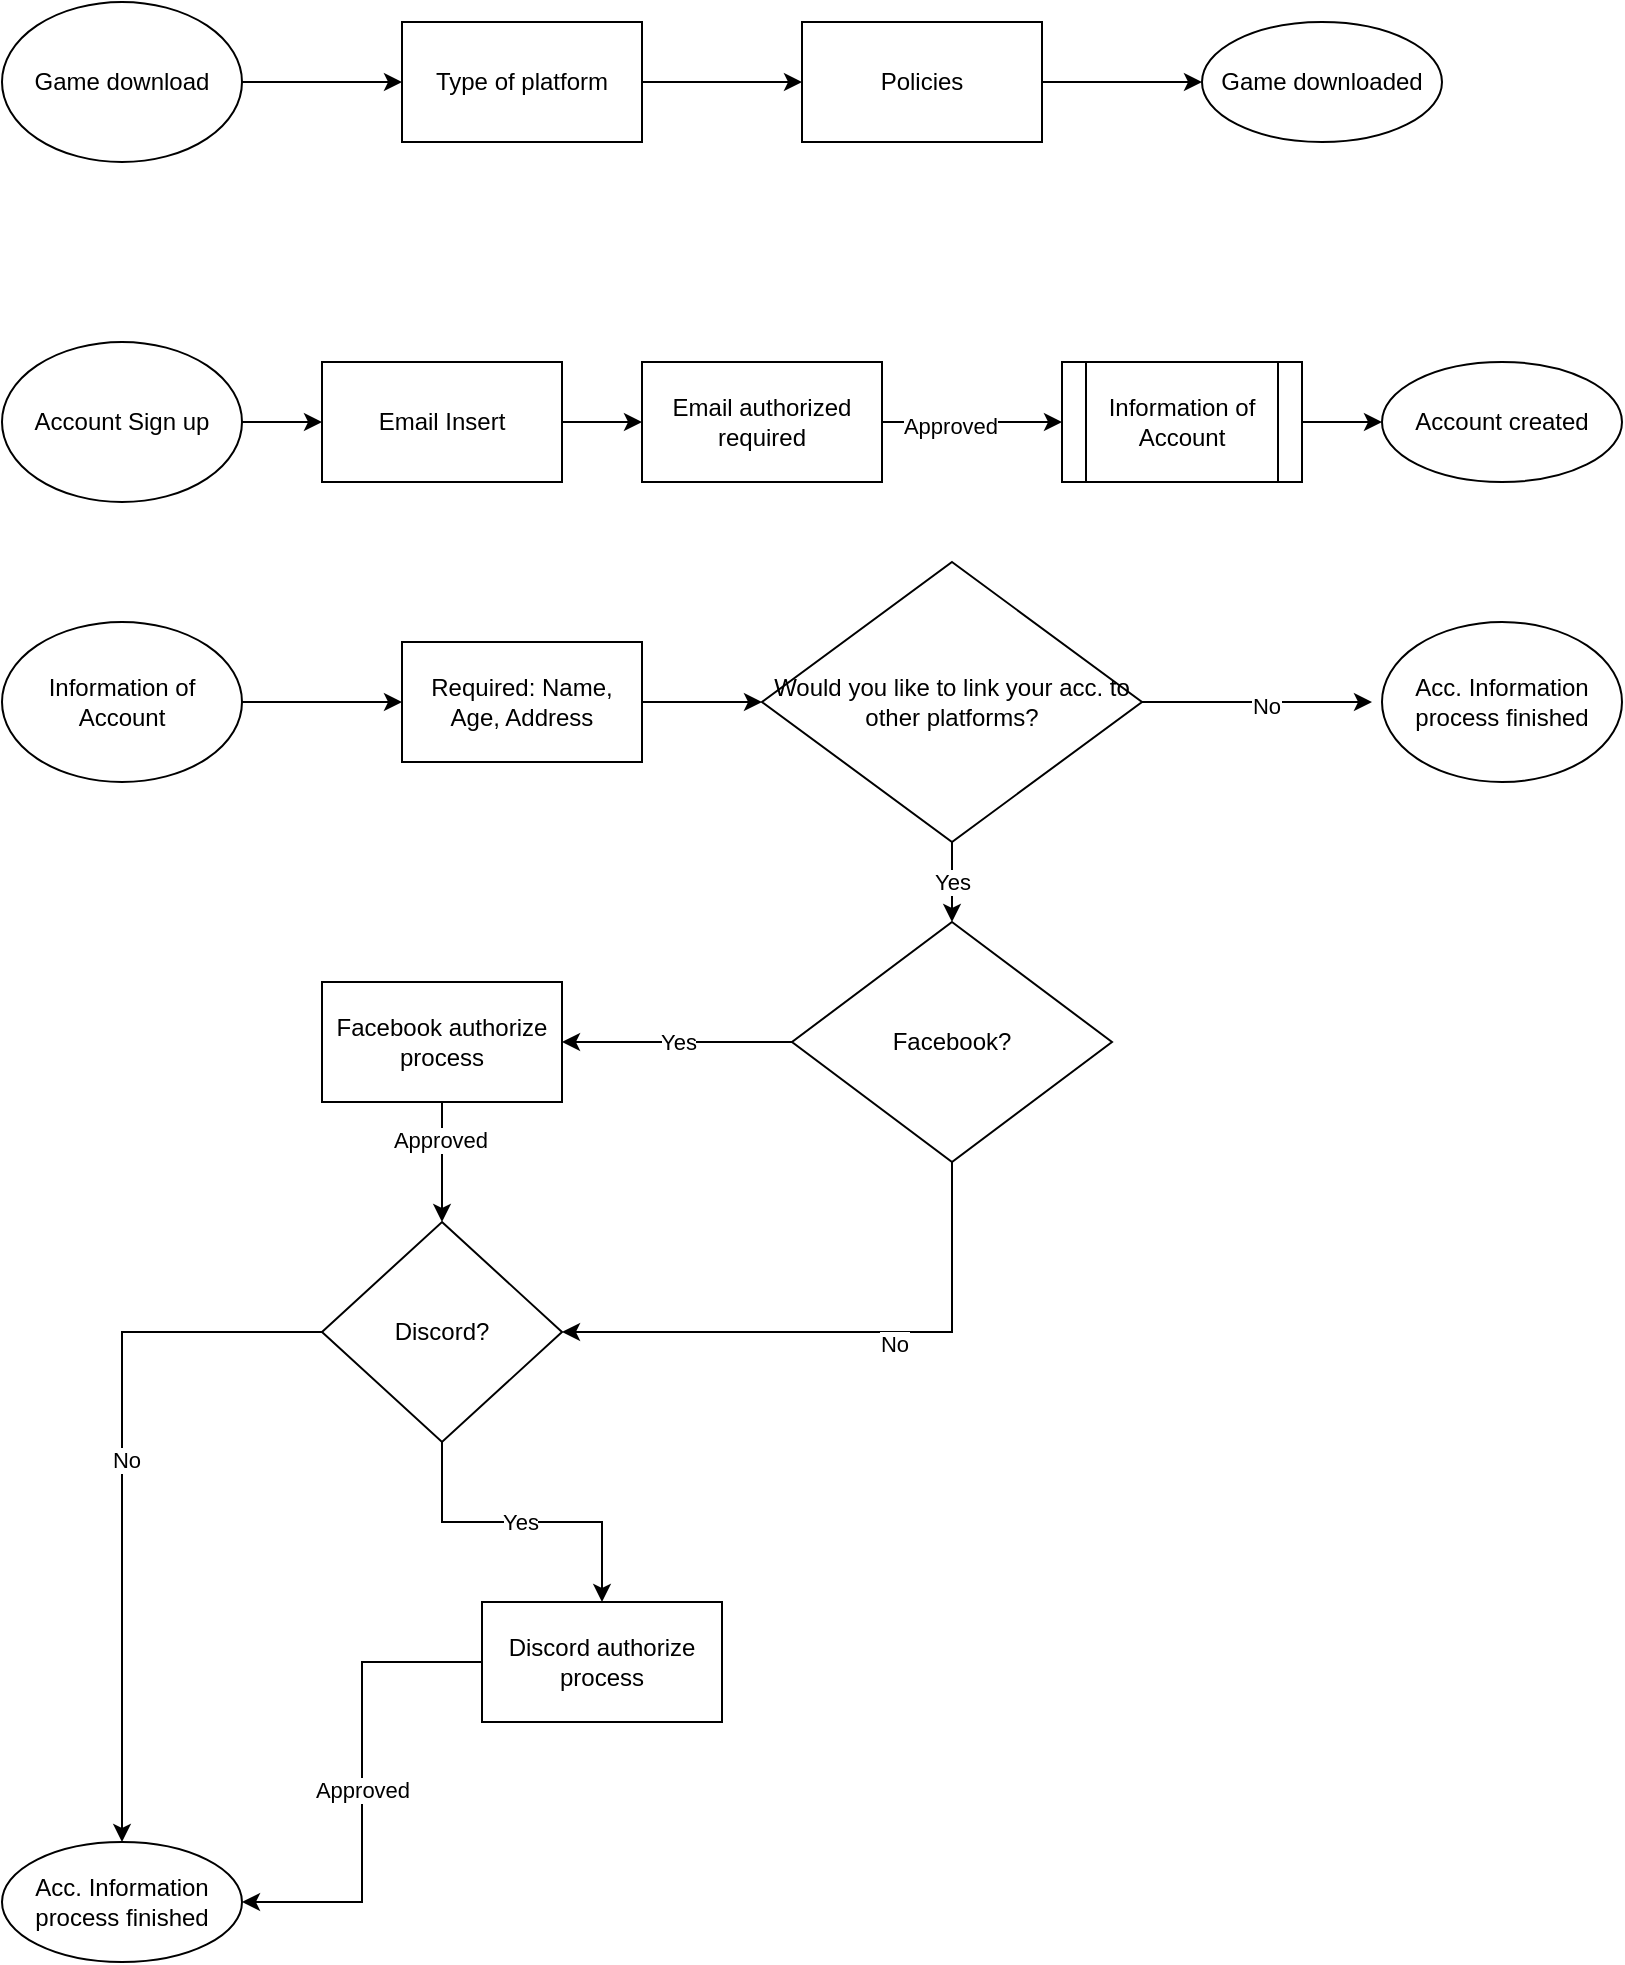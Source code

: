 <mxfile version="16.1.0" type="github">
  <diagram id="vez03-mE5HUtkDIlK7xA" name="Page-1">
    <mxGraphModel dx="777" dy="561" grid="1" gridSize="10" guides="1" tooltips="1" connect="1" arrows="1" fold="1" page="1" pageScale="1" pageWidth="850" pageHeight="1100" math="0" shadow="0">
      <root>
        <mxCell id="0" />
        <mxCell id="1" parent="0" />
        <mxCell id="t-SdccuFHKq_KUxfnKXr-3" value="" style="edgeStyle=orthogonalEdgeStyle;rounded=0;orthogonalLoop=1;jettySize=auto;html=1;" edge="1" parent="1" source="t-SdccuFHKq_KUxfnKXr-1" target="t-SdccuFHKq_KUxfnKXr-2">
          <mxGeometry relative="1" as="geometry" />
        </mxCell>
        <mxCell id="t-SdccuFHKq_KUxfnKXr-1" value="Game download" style="ellipse;whiteSpace=wrap;html=1;" vertex="1" parent="1">
          <mxGeometry x="30" y="110" width="120" height="80" as="geometry" />
        </mxCell>
        <mxCell id="t-SdccuFHKq_KUxfnKXr-7" value="" style="edgeStyle=orthogonalEdgeStyle;rounded=0;orthogonalLoop=1;jettySize=auto;html=1;" edge="1" parent="1" source="t-SdccuFHKq_KUxfnKXr-2" target="t-SdccuFHKq_KUxfnKXr-6">
          <mxGeometry relative="1" as="geometry" />
        </mxCell>
        <mxCell id="t-SdccuFHKq_KUxfnKXr-2" value="Type of platform" style="whiteSpace=wrap;html=1;" vertex="1" parent="1">
          <mxGeometry x="230" y="120" width="120" height="60" as="geometry" />
        </mxCell>
        <mxCell id="t-SdccuFHKq_KUxfnKXr-9" value="" style="edgeStyle=orthogonalEdgeStyle;rounded=0;orthogonalLoop=1;jettySize=auto;html=1;" edge="1" parent="1" source="t-SdccuFHKq_KUxfnKXr-6" target="t-SdccuFHKq_KUxfnKXr-8">
          <mxGeometry relative="1" as="geometry" />
        </mxCell>
        <mxCell id="t-SdccuFHKq_KUxfnKXr-6" value="Policies" style="whiteSpace=wrap;html=1;" vertex="1" parent="1">
          <mxGeometry x="430" y="120" width="120" height="60" as="geometry" />
        </mxCell>
        <mxCell id="t-SdccuFHKq_KUxfnKXr-8" value="Game downloaded" style="ellipse;whiteSpace=wrap;html=1;" vertex="1" parent="1">
          <mxGeometry x="630" y="120" width="120" height="60" as="geometry" />
        </mxCell>
        <mxCell id="t-SdccuFHKq_KUxfnKXr-64" value="" style="edgeStyle=orthogonalEdgeStyle;rounded=0;orthogonalLoop=1;jettySize=auto;html=1;" edge="1" parent="1" source="t-SdccuFHKq_KUxfnKXr-10" target="t-SdccuFHKq_KUxfnKXr-21">
          <mxGeometry relative="1" as="geometry" />
        </mxCell>
        <mxCell id="t-SdccuFHKq_KUxfnKXr-10" value="Account Sign up" style="ellipse;whiteSpace=wrap;html=1;" vertex="1" parent="1">
          <mxGeometry x="30" y="280" width="120" height="80" as="geometry" />
        </mxCell>
        <mxCell id="t-SdccuFHKq_KUxfnKXr-66" value="" style="edgeStyle=orthogonalEdgeStyle;rounded=0;orthogonalLoop=1;jettySize=auto;html=1;" edge="1" parent="1" source="t-SdccuFHKq_KUxfnKXr-21" target="t-SdccuFHKq_KUxfnKXr-65">
          <mxGeometry relative="1" as="geometry" />
        </mxCell>
        <mxCell id="t-SdccuFHKq_KUxfnKXr-21" value="Email Insert" style="whiteSpace=wrap;html=1;" vertex="1" parent="1">
          <mxGeometry x="190" y="290" width="120" height="60" as="geometry" />
        </mxCell>
        <mxCell id="t-SdccuFHKq_KUxfnKXr-25" value="Account created" style="ellipse;whiteSpace=wrap;html=1;" vertex="1" parent="1">
          <mxGeometry x="720" y="290" width="120" height="60" as="geometry" />
        </mxCell>
        <mxCell id="t-SdccuFHKq_KUxfnKXr-67" value="" style="edgeStyle=orthogonalEdgeStyle;rounded=0;orthogonalLoop=1;jettySize=auto;html=1;" edge="1" parent="1" source="t-SdccuFHKq_KUxfnKXr-27" target="t-SdccuFHKq_KUxfnKXr-25">
          <mxGeometry relative="1" as="geometry" />
        </mxCell>
        <mxCell id="t-SdccuFHKq_KUxfnKXr-27" value="Information of Account" style="shape=process;whiteSpace=wrap;html=1;backgroundOutline=1;" vertex="1" parent="1">
          <mxGeometry x="560" y="290" width="120" height="60" as="geometry" />
        </mxCell>
        <mxCell id="t-SdccuFHKq_KUxfnKXr-30" value="" style="edgeStyle=orthogonalEdgeStyle;rounded=0;orthogonalLoop=1;jettySize=auto;html=1;" edge="1" parent="1" source="t-SdccuFHKq_KUxfnKXr-28" target="t-SdccuFHKq_KUxfnKXr-29">
          <mxGeometry relative="1" as="geometry" />
        </mxCell>
        <mxCell id="t-SdccuFHKq_KUxfnKXr-28" value="Information of Account" style="ellipse;whiteSpace=wrap;html=1;" vertex="1" parent="1">
          <mxGeometry x="30" y="420" width="120" height="80" as="geometry" />
        </mxCell>
        <mxCell id="t-SdccuFHKq_KUxfnKXr-34" value="" style="edgeStyle=orthogonalEdgeStyle;rounded=0;orthogonalLoop=1;jettySize=auto;html=1;" edge="1" parent="1" source="t-SdccuFHKq_KUxfnKXr-29" target="t-SdccuFHKq_KUxfnKXr-33">
          <mxGeometry relative="1" as="geometry" />
        </mxCell>
        <mxCell id="t-SdccuFHKq_KUxfnKXr-29" value="Required: Name, Age, Address" style="whiteSpace=wrap;html=1;" vertex="1" parent="1">
          <mxGeometry x="230" y="430" width="120" height="60" as="geometry" />
        </mxCell>
        <mxCell id="t-SdccuFHKq_KUxfnKXr-38" value="" style="edgeStyle=orthogonalEdgeStyle;rounded=0;orthogonalLoop=1;jettySize=auto;html=1;" edge="1" parent="1" source="t-SdccuFHKq_KUxfnKXr-33" target="t-SdccuFHKq_KUxfnKXr-37">
          <mxGeometry relative="1" as="geometry" />
        </mxCell>
        <mxCell id="t-SdccuFHKq_KUxfnKXr-41" value="Yes&lt;br&gt;" style="edgeLabel;html=1;align=center;verticalAlign=middle;resizable=0;points=[];" vertex="1" connectable="0" parent="t-SdccuFHKq_KUxfnKXr-38">
          <mxGeometry x="0.36" relative="1" as="geometry">
            <mxPoint y="-7" as="offset" />
          </mxGeometry>
        </mxCell>
        <mxCell id="t-SdccuFHKq_KUxfnKXr-43" value="" style="edgeStyle=orthogonalEdgeStyle;rounded=0;orthogonalLoop=1;jettySize=auto;html=1;" edge="1" parent="1" source="t-SdccuFHKq_KUxfnKXr-33">
          <mxGeometry relative="1" as="geometry">
            <mxPoint x="715" y="460" as="targetPoint" />
          </mxGeometry>
        </mxCell>
        <mxCell id="t-SdccuFHKq_KUxfnKXr-44" value="No" style="edgeLabel;html=1;align=center;verticalAlign=middle;resizable=0;points=[];" vertex="1" connectable="0" parent="t-SdccuFHKq_KUxfnKXr-43">
          <mxGeometry x="0.078" y="-1" relative="1" as="geometry">
            <mxPoint as="offset" />
          </mxGeometry>
        </mxCell>
        <mxCell id="t-SdccuFHKq_KUxfnKXr-33" value="Would you like to link your acc. to other platforms?" style="rhombus;whiteSpace=wrap;html=1;" vertex="1" parent="1">
          <mxGeometry x="410" y="390" width="190" height="140" as="geometry" />
        </mxCell>
        <mxCell id="t-SdccuFHKq_KUxfnKXr-40" value="Yes" style="edgeStyle=orthogonalEdgeStyle;rounded=0;orthogonalLoop=1;jettySize=auto;html=1;" edge="1" parent="1" source="t-SdccuFHKq_KUxfnKXr-37" target="t-SdccuFHKq_KUxfnKXr-39">
          <mxGeometry relative="1" as="geometry" />
        </mxCell>
        <mxCell id="t-SdccuFHKq_KUxfnKXr-47" value="" style="edgeStyle=orthogonalEdgeStyle;rounded=0;orthogonalLoop=1;jettySize=auto;html=1;exitX=0.5;exitY=1;exitDx=0;exitDy=0;entryX=1;entryY=0.5;entryDx=0;entryDy=0;" edge="1" parent="1" source="t-SdccuFHKq_KUxfnKXr-37" target="t-SdccuFHKq_KUxfnKXr-49">
          <mxGeometry relative="1" as="geometry">
            <mxPoint x="710" y="630" as="targetPoint" />
          </mxGeometry>
        </mxCell>
        <mxCell id="t-SdccuFHKq_KUxfnKXr-48" value="No" style="edgeLabel;html=1;align=center;verticalAlign=middle;resizable=0;points=[];" vertex="1" connectable="0" parent="t-SdccuFHKq_KUxfnKXr-47">
          <mxGeometry x="-0.183" y="3" relative="1" as="geometry">
            <mxPoint y="3" as="offset" />
          </mxGeometry>
        </mxCell>
        <mxCell id="t-SdccuFHKq_KUxfnKXr-37" value="Facebook?" style="rhombus;whiteSpace=wrap;html=1;" vertex="1" parent="1">
          <mxGeometry x="425" y="570" width="160" height="120" as="geometry" />
        </mxCell>
        <mxCell id="t-SdccuFHKq_KUxfnKXr-50" value="" style="edgeStyle=orthogonalEdgeStyle;rounded=0;orthogonalLoop=1;jettySize=auto;html=1;" edge="1" parent="1" source="t-SdccuFHKq_KUxfnKXr-39" target="t-SdccuFHKq_KUxfnKXr-49">
          <mxGeometry relative="1" as="geometry" />
        </mxCell>
        <mxCell id="t-SdccuFHKq_KUxfnKXr-71" value="Approved" style="edgeLabel;html=1;align=center;verticalAlign=middle;resizable=0;points=[];" vertex="1" connectable="0" parent="t-SdccuFHKq_KUxfnKXr-50">
          <mxGeometry x="-0.367" y="-1" relative="1" as="geometry">
            <mxPoint as="offset" />
          </mxGeometry>
        </mxCell>
        <mxCell id="t-SdccuFHKq_KUxfnKXr-39" value="Facebook authorize process" style="whiteSpace=wrap;html=1;" vertex="1" parent="1">
          <mxGeometry x="190" y="600" width="120" height="60" as="geometry" />
        </mxCell>
        <mxCell id="t-SdccuFHKq_KUxfnKXr-45" value="Acc. Information process finished" style="ellipse;whiteSpace=wrap;html=1;" vertex="1" parent="1">
          <mxGeometry x="720" y="420" width="120" height="80" as="geometry" />
        </mxCell>
        <mxCell id="t-SdccuFHKq_KUxfnKXr-52" value="" style="edgeStyle=orthogonalEdgeStyle;rounded=0;orthogonalLoop=1;jettySize=auto;html=1;exitX=0.5;exitY=1;exitDx=0;exitDy=0;" edge="1" parent="1" source="t-SdccuFHKq_KUxfnKXr-49" target="t-SdccuFHKq_KUxfnKXr-51">
          <mxGeometry relative="1" as="geometry" />
        </mxCell>
        <mxCell id="t-SdccuFHKq_KUxfnKXr-53" value="Yes" style="edgeLabel;html=1;align=center;verticalAlign=middle;resizable=0;points=[];" vertex="1" connectable="0" parent="t-SdccuFHKq_KUxfnKXr-52">
          <mxGeometry x="-0.025" y="-4" relative="1" as="geometry">
            <mxPoint x="1" y="-4" as="offset" />
          </mxGeometry>
        </mxCell>
        <mxCell id="t-SdccuFHKq_KUxfnKXr-57" style="edgeStyle=orthogonalEdgeStyle;rounded=0;orthogonalLoop=1;jettySize=auto;html=1;exitX=0;exitY=0.5;exitDx=0;exitDy=0;entryX=0.5;entryY=0;entryDx=0;entryDy=0;" edge="1" parent="1" source="t-SdccuFHKq_KUxfnKXr-49" target="t-SdccuFHKq_KUxfnKXr-55">
          <mxGeometry relative="1" as="geometry">
            <Array as="points">
              <mxPoint x="90" y="775" />
            </Array>
          </mxGeometry>
        </mxCell>
        <mxCell id="t-SdccuFHKq_KUxfnKXr-58" value="No" style="edgeLabel;html=1;align=center;verticalAlign=middle;resizable=0;points=[];" vertex="1" connectable="0" parent="t-SdccuFHKq_KUxfnKXr-57">
          <mxGeometry x="-0.075" y="2" relative="1" as="geometry">
            <mxPoint as="offset" />
          </mxGeometry>
        </mxCell>
        <mxCell id="t-SdccuFHKq_KUxfnKXr-49" value="Discord?" style="rhombus;whiteSpace=wrap;html=1;" vertex="1" parent="1">
          <mxGeometry x="190" y="720" width="120" height="110" as="geometry" />
        </mxCell>
        <mxCell id="t-SdccuFHKq_KUxfnKXr-56" value="" style="edgeStyle=orthogonalEdgeStyle;rounded=0;orthogonalLoop=1;jettySize=auto;html=1;entryX=1;entryY=0.5;entryDx=0;entryDy=0;" edge="1" parent="1" source="t-SdccuFHKq_KUxfnKXr-51" target="t-SdccuFHKq_KUxfnKXr-55">
          <mxGeometry relative="1" as="geometry" />
        </mxCell>
        <mxCell id="t-SdccuFHKq_KUxfnKXr-70" value="Approved" style="edgeLabel;html=1;align=center;verticalAlign=middle;resizable=0;points=[];" vertex="1" connectable="0" parent="t-SdccuFHKq_KUxfnKXr-56">
          <mxGeometry x="0.033" relative="1" as="geometry">
            <mxPoint as="offset" />
          </mxGeometry>
        </mxCell>
        <mxCell id="t-SdccuFHKq_KUxfnKXr-51" value="Discord authorize process" style="whiteSpace=wrap;html=1;" vertex="1" parent="1">
          <mxGeometry x="270" y="910" width="120" height="60" as="geometry" />
        </mxCell>
        <mxCell id="t-SdccuFHKq_KUxfnKXr-55" value="Acc. Information process finished" style="ellipse;whiteSpace=wrap;html=1;" vertex="1" parent="1">
          <mxGeometry x="30" y="1030" width="120" height="60" as="geometry" />
        </mxCell>
        <mxCell id="t-SdccuFHKq_KUxfnKXr-68" value="" style="edgeStyle=orthogonalEdgeStyle;rounded=0;orthogonalLoop=1;jettySize=auto;html=1;" edge="1" parent="1" source="t-SdccuFHKq_KUxfnKXr-65" target="t-SdccuFHKq_KUxfnKXr-27">
          <mxGeometry relative="1" as="geometry" />
        </mxCell>
        <mxCell id="t-SdccuFHKq_KUxfnKXr-73" value="Approved" style="edgeLabel;html=1;align=center;verticalAlign=middle;resizable=0;points=[];" vertex="1" connectable="0" parent="t-SdccuFHKq_KUxfnKXr-68">
          <mxGeometry x="-0.24" y="-2" relative="1" as="geometry">
            <mxPoint as="offset" />
          </mxGeometry>
        </mxCell>
        <mxCell id="t-SdccuFHKq_KUxfnKXr-65" value="Email authorized required" style="whiteSpace=wrap;html=1;" vertex="1" parent="1">
          <mxGeometry x="350" y="290" width="120" height="60" as="geometry" />
        </mxCell>
      </root>
    </mxGraphModel>
  </diagram>
</mxfile>
